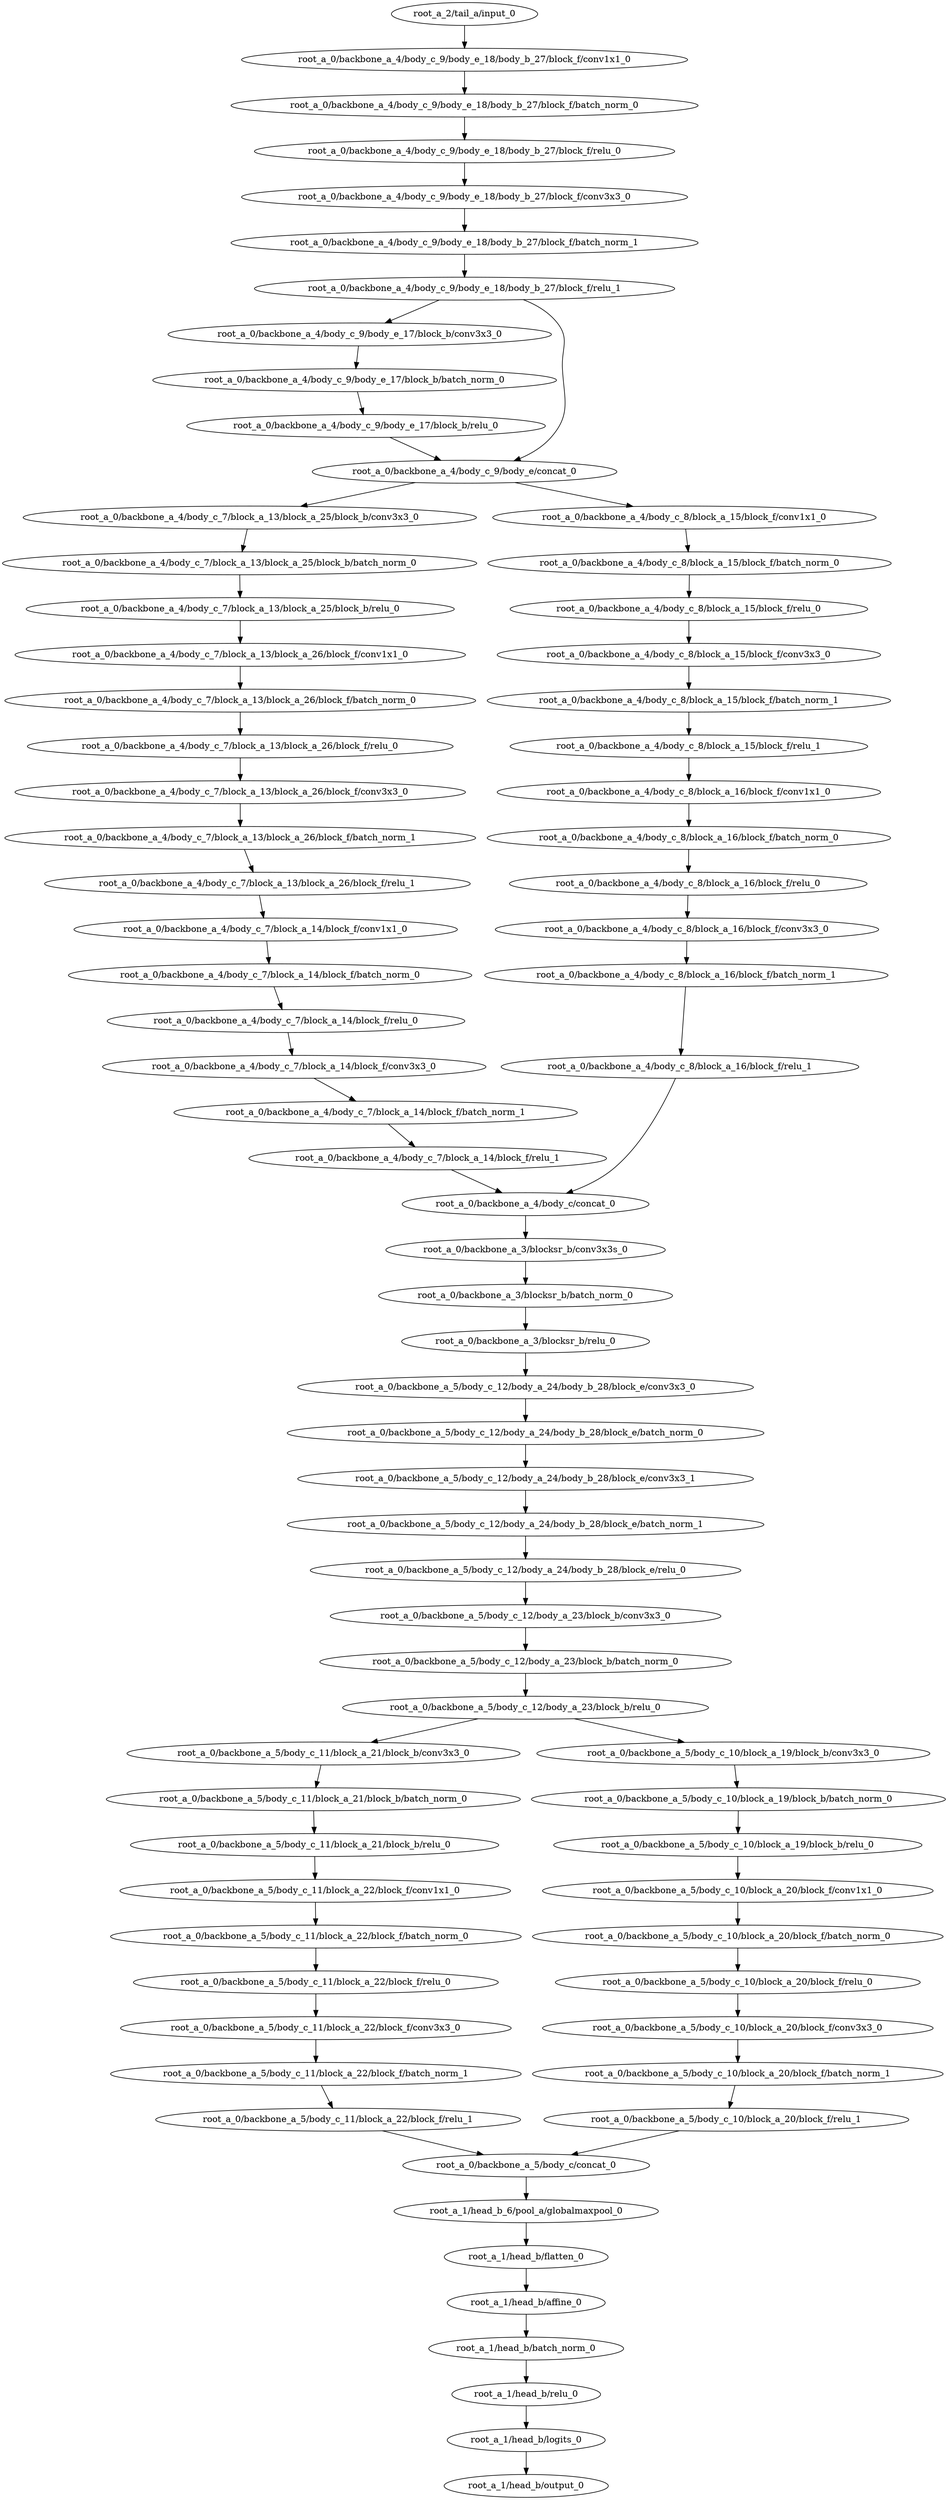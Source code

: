 digraph root_a {
	"root_a_2/tail_a/input_0"
	"root_a_0/backbone_a_4/body_c_9/body_e_18/body_b_27/block_f/conv1x1_0"
	"root_a_0/backbone_a_4/body_c_9/body_e_18/body_b_27/block_f/batch_norm_0"
	"root_a_0/backbone_a_4/body_c_9/body_e_18/body_b_27/block_f/relu_0"
	"root_a_0/backbone_a_4/body_c_9/body_e_18/body_b_27/block_f/conv3x3_0"
	"root_a_0/backbone_a_4/body_c_9/body_e_18/body_b_27/block_f/batch_norm_1"
	"root_a_0/backbone_a_4/body_c_9/body_e_18/body_b_27/block_f/relu_1"
	"root_a_0/backbone_a_4/body_c_9/body_e_17/block_b/conv3x3_0"
	"root_a_0/backbone_a_4/body_c_9/body_e_17/block_b/batch_norm_0"
	"root_a_0/backbone_a_4/body_c_9/body_e_17/block_b/relu_0"
	"root_a_0/backbone_a_4/body_c_9/body_e/concat_0"
	"root_a_0/backbone_a_4/body_c_7/block_a_13/block_a_25/block_b/conv3x3_0"
	"root_a_0/backbone_a_4/body_c_7/block_a_13/block_a_25/block_b/batch_norm_0"
	"root_a_0/backbone_a_4/body_c_7/block_a_13/block_a_25/block_b/relu_0"
	"root_a_0/backbone_a_4/body_c_7/block_a_13/block_a_26/block_f/conv1x1_0"
	"root_a_0/backbone_a_4/body_c_7/block_a_13/block_a_26/block_f/batch_norm_0"
	"root_a_0/backbone_a_4/body_c_7/block_a_13/block_a_26/block_f/relu_0"
	"root_a_0/backbone_a_4/body_c_7/block_a_13/block_a_26/block_f/conv3x3_0"
	"root_a_0/backbone_a_4/body_c_7/block_a_13/block_a_26/block_f/batch_norm_1"
	"root_a_0/backbone_a_4/body_c_7/block_a_13/block_a_26/block_f/relu_1"
	"root_a_0/backbone_a_4/body_c_7/block_a_14/block_f/conv1x1_0"
	"root_a_0/backbone_a_4/body_c_7/block_a_14/block_f/batch_norm_0"
	"root_a_0/backbone_a_4/body_c_7/block_a_14/block_f/relu_0"
	"root_a_0/backbone_a_4/body_c_7/block_a_14/block_f/conv3x3_0"
	"root_a_0/backbone_a_4/body_c_7/block_a_14/block_f/batch_norm_1"
	"root_a_0/backbone_a_4/body_c_7/block_a_14/block_f/relu_1"
	"root_a_0/backbone_a_4/body_c_8/block_a_15/block_f/conv1x1_0"
	"root_a_0/backbone_a_4/body_c_8/block_a_15/block_f/batch_norm_0"
	"root_a_0/backbone_a_4/body_c_8/block_a_15/block_f/relu_0"
	"root_a_0/backbone_a_4/body_c_8/block_a_15/block_f/conv3x3_0"
	"root_a_0/backbone_a_4/body_c_8/block_a_15/block_f/batch_norm_1"
	"root_a_0/backbone_a_4/body_c_8/block_a_15/block_f/relu_1"
	"root_a_0/backbone_a_4/body_c_8/block_a_16/block_f/conv1x1_0"
	"root_a_0/backbone_a_4/body_c_8/block_a_16/block_f/batch_norm_0"
	"root_a_0/backbone_a_4/body_c_8/block_a_16/block_f/relu_0"
	"root_a_0/backbone_a_4/body_c_8/block_a_16/block_f/conv3x3_0"
	"root_a_0/backbone_a_4/body_c_8/block_a_16/block_f/batch_norm_1"
	"root_a_0/backbone_a_4/body_c_8/block_a_16/block_f/relu_1"
	"root_a_0/backbone_a_4/body_c/concat_0"
	"root_a_0/backbone_a_3/blocksr_b/conv3x3s_0"
	"root_a_0/backbone_a_3/blocksr_b/batch_norm_0"
	"root_a_0/backbone_a_3/blocksr_b/relu_0"
	"root_a_0/backbone_a_5/body_c_12/body_a_24/body_b_28/block_e/conv3x3_0"
	"root_a_0/backbone_a_5/body_c_12/body_a_24/body_b_28/block_e/batch_norm_0"
	"root_a_0/backbone_a_5/body_c_12/body_a_24/body_b_28/block_e/conv3x3_1"
	"root_a_0/backbone_a_5/body_c_12/body_a_24/body_b_28/block_e/batch_norm_1"
	"root_a_0/backbone_a_5/body_c_12/body_a_24/body_b_28/block_e/relu_0"
	"root_a_0/backbone_a_5/body_c_12/body_a_23/block_b/conv3x3_0"
	"root_a_0/backbone_a_5/body_c_12/body_a_23/block_b/batch_norm_0"
	"root_a_0/backbone_a_5/body_c_12/body_a_23/block_b/relu_0"
	"root_a_0/backbone_a_5/body_c_11/block_a_21/block_b/conv3x3_0"
	"root_a_0/backbone_a_5/body_c_11/block_a_21/block_b/batch_norm_0"
	"root_a_0/backbone_a_5/body_c_11/block_a_21/block_b/relu_0"
	"root_a_0/backbone_a_5/body_c_11/block_a_22/block_f/conv1x1_0"
	"root_a_0/backbone_a_5/body_c_11/block_a_22/block_f/batch_norm_0"
	"root_a_0/backbone_a_5/body_c_11/block_a_22/block_f/relu_0"
	"root_a_0/backbone_a_5/body_c_11/block_a_22/block_f/conv3x3_0"
	"root_a_0/backbone_a_5/body_c_11/block_a_22/block_f/batch_norm_1"
	"root_a_0/backbone_a_5/body_c_11/block_a_22/block_f/relu_1"
	"root_a_0/backbone_a_5/body_c_10/block_a_19/block_b/conv3x3_0"
	"root_a_0/backbone_a_5/body_c_10/block_a_19/block_b/batch_norm_0"
	"root_a_0/backbone_a_5/body_c_10/block_a_19/block_b/relu_0"
	"root_a_0/backbone_a_5/body_c_10/block_a_20/block_f/conv1x1_0"
	"root_a_0/backbone_a_5/body_c_10/block_a_20/block_f/batch_norm_0"
	"root_a_0/backbone_a_5/body_c_10/block_a_20/block_f/relu_0"
	"root_a_0/backbone_a_5/body_c_10/block_a_20/block_f/conv3x3_0"
	"root_a_0/backbone_a_5/body_c_10/block_a_20/block_f/batch_norm_1"
	"root_a_0/backbone_a_5/body_c_10/block_a_20/block_f/relu_1"
	"root_a_0/backbone_a_5/body_c/concat_0"
	"root_a_1/head_b_6/pool_a/globalmaxpool_0"
	"root_a_1/head_b/flatten_0"
	"root_a_1/head_b/affine_0"
	"root_a_1/head_b/batch_norm_0"
	"root_a_1/head_b/relu_0"
	"root_a_1/head_b/logits_0"
	"root_a_1/head_b/output_0"

	"root_a_2/tail_a/input_0" -> "root_a_0/backbone_a_4/body_c_9/body_e_18/body_b_27/block_f/conv1x1_0"
	"root_a_0/backbone_a_4/body_c_9/body_e_18/body_b_27/block_f/conv1x1_0" -> "root_a_0/backbone_a_4/body_c_9/body_e_18/body_b_27/block_f/batch_norm_0"
	"root_a_0/backbone_a_4/body_c_9/body_e_18/body_b_27/block_f/batch_norm_0" -> "root_a_0/backbone_a_4/body_c_9/body_e_18/body_b_27/block_f/relu_0"
	"root_a_0/backbone_a_4/body_c_9/body_e_18/body_b_27/block_f/relu_0" -> "root_a_0/backbone_a_4/body_c_9/body_e_18/body_b_27/block_f/conv3x3_0"
	"root_a_0/backbone_a_4/body_c_9/body_e_18/body_b_27/block_f/conv3x3_0" -> "root_a_0/backbone_a_4/body_c_9/body_e_18/body_b_27/block_f/batch_norm_1"
	"root_a_0/backbone_a_4/body_c_9/body_e_18/body_b_27/block_f/batch_norm_1" -> "root_a_0/backbone_a_4/body_c_9/body_e_18/body_b_27/block_f/relu_1"
	"root_a_0/backbone_a_4/body_c_9/body_e_18/body_b_27/block_f/relu_1" -> "root_a_0/backbone_a_4/body_c_9/body_e_17/block_b/conv3x3_0"
	"root_a_0/backbone_a_4/body_c_9/body_e_17/block_b/conv3x3_0" -> "root_a_0/backbone_a_4/body_c_9/body_e_17/block_b/batch_norm_0"
	"root_a_0/backbone_a_4/body_c_9/body_e_17/block_b/batch_norm_0" -> "root_a_0/backbone_a_4/body_c_9/body_e_17/block_b/relu_0"
	"root_a_0/backbone_a_4/body_c_9/body_e_17/block_b/relu_0" -> "root_a_0/backbone_a_4/body_c_9/body_e/concat_0"
	"root_a_0/backbone_a_4/body_c_9/body_e_18/body_b_27/block_f/relu_1" -> "root_a_0/backbone_a_4/body_c_9/body_e/concat_0"
	"root_a_0/backbone_a_4/body_c_9/body_e/concat_0" -> "root_a_0/backbone_a_4/body_c_7/block_a_13/block_a_25/block_b/conv3x3_0"
	"root_a_0/backbone_a_4/body_c_7/block_a_13/block_a_25/block_b/conv3x3_0" -> "root_a_0/backbone_a_4/body_c_7/block_a_13/block_a_25/block_b/batch_norm_0"
	"root_a_0/backbone_a_4/body_c_7/block_a_13/block_a_25/block_b/batch_norm_0" -> "root_a_0/backbone_a_4/body_c_7/block_a_13/block_a_25/block_b/relu_0"
	"root_a_0/backbone_a_4/body_c_7/block_a_13/block_a_25/block_b/relu_0" -> "root_a_0/backbone_a_4/body_c_7/block_a_13/block_a_26/block_f/conv1x1_0"
	"root_a_0/backbone_a_4/body_c_7/block_a_13/block_a_26/block_f/conv1x1_0" -> "root_a_0/backbone_a_4/body_c_7/block_a_13/block_a_26/block_f/batch_norm_0"
	"root_a_0/backbone_a_4/body_c_7/block_a_13/block_a_26/block_f/batch_norm_0" -> "root_a_0/backbone_a_4/body_c_7/block_a_13/block_a_26/block_f/relu_0"
	"root_a_0/backbone_a_4/body_c_7/block_a_13/block_a_26/block_f/relu_0" -> "root_a_0/backbone_a_4/body_c_7/block_a_13/block_a_26/block_f/conv3x3_0"
	"root_a_0/backbone_a_4/body_c_7/block_a_13/block_a_26/block_f/conv3x3_0" -> "root_a_0/backbone_a_4/body_c_7/block_a_13/block_a_26/block_f/batch_norm_1"
	"root_a_0/backbone_a_4/body_c_7/block_a_13/block_a_26/block_f/batch_norm_1" -> "root_a_0/backbone_a_4/body_c_7/block_a_13/block_a_26/block_f/relu_1"
	"root_a_0/backbone_a_4/body_c_7/block_a_13/block_a_26/block_f/relu_1" -> "root_a_0/backbone_a_4/body_c_7/block_a_14/block_f/conv1x1_0"
	"root_a_0/backbone_a_4/body_c_7/block_a_14/block_f/conv1x1_0" -> "root_a_0/backbone_a_4/body_c_7/block_a_14/block_f/batch_norm_0"
	"root_a_0/backbone_a_4/body_c_7/block_a_14/block_f/batch_norm_0" -> "root_a_0/backbone_a_4/body_c_7/block_a_14/block_f/relu_0"
	"root_a_0/backbone_a_4/body_c_7/block_a_14/block_f/relu_0" -> "root_a_0/backbone_a_4/body_c_7/block_a_14/block_f/conv3x3_0"
	"root_a_0/backbone_a_4/body_c_7/block_a_14/block_f/conv3x3_0" -> "root_a_0/backbone_a_4/body_c_7/block_a_14/block_f/batch_norm_1"
	"root_a_0/backbone_a_4/body_c_7/block_a_14/block_f/batch_norm_1" -> "root_a_0/backbone_a_4/body_c_7/block_a_14/block_f/relu_1"
	"root_a_0/backbone_a_4/body_c_9/body_e/concat_0" -> "root_a_0/backbone_a_4/body_c_8/block_a_15/block_f/conv1x1_0"
	"root_a_0/backbone_a_4/body_c_8/block_a_15/block_f/conv1x1_0" -> "root_a_0/backbone_a_4/body_c_8/block_a_15/block_f/batch_norm_0"
	"root_a_0/backbone_a_4/body_c_8/block_a_15/block_f/batch_norm_0" -> "root_a_0/backbone_a_4/body_c_8/block_a_15/block_f/relu_0"
	"root_a_0/backbone_a_4/body_c_8/block_a_15/block_f/relu_0" -> "root_a_0/backbone_a_4/body_c_8/block_a_15/block_f/conv3x3_0"
	"root_a_0/backbone_a_4/body_c_8/block_a_15/block_f/conv3x3_0" -> "root_a_0/backbone_a_4/body_c_8/block_a_15/block_f/batch_norm_1"
	"root_a_0/backbone_a_4/body_c_8/block_a_15/block_f/batch_norm_1" -> "root_a_0/backbone_a_4/body_c_8/block_a_15/block_f/relu_1"
	"root_a_0/backbone_a_4/body_c_8/block_a_15/block_f/relu_1" -> "root_a_0/backbone_a_4/body_c_8/block_a_16/block_f/conv1x1_0"
	"root_a_0/backbone_a_4/body_c_8/block_a_16/block_f/conv1x1_0" -> "root_a_0/backbone_a_4/body_c_8/block_a_16/block_f/batch_norm_0"
	"root_a_0/backbone_a_4/body_c_8/block_a_16/block_f/batch_norm_0" -> "root_a_0/backbone_a_4/body_c_8/block_a_16/block_f/relu_0"
	"root_a_0/backbone_a_4/body_c_8/block_a_16/block_f/relu_0" -> "root_a_0/backbone_a_4/body_c_8/block_a_16/block_f/conv3x3_0"
	"root_a_0/backbone_a_4/body_c_8/block_a_16/block_f/conv3x3_0" -> "root_a_0/backbone_a_4/body_c_8/block_a_16/block_f/batch_norm_1"
	"root_a_0/backbone_a_4/body_c_8/block_a_16/block_f/batch_norm_1" -> "root_a_0/backbone_a_4/body_c_8/block_a_16/block_f/relu_1"
	"root_a_0/backbone_a_4/body_c_7/block_a_14/block_f/relu_1" -> "root_a_0/backbone_a_4/body_c/concat_0"
	"root_a_0/backbone_a_4/body_c_8/block_a_16/block_f/relu_1" -> "root_a_0/backbone_a_4/body_c/concat_0"
	"root_a_0/backbone_a_4/body_c/concat_0" -> "root_a_0/backbone_a_3/blocksr_b/conv3x3s_0"
	"root_a_0/backbone_a_3/blocksr_b/conv3x3s_0" -> "root_a_0/backbone_a_3/blocksr_b/batch_norm_0"
	"root_a_0/backbone_a_3/blocksr_b/batch_norm_0" -> "root_a_0/backbone_a_3/blocksr_b/relu_0"
	"root_a_0/backbone_a_3/blocksr_b/relu_0" -> "root_a_0/backbone_a_5/body_c_12/body_a_24/body_b_28/block_e/conv3x3_0"
	"root_a_0/backbone_a_5/body_c_12/body_a_24/body_b_28/block_e/conv3x3_0" -> "root_a_0/backbone_a_5/body_c_12/body_a_24/body_b_28/block_e/batch_norm_0"
	"root_a_0/backbone_a_5/body_c_12/body_a_24/body_b_28/block_e/batch_norm_0" -> "root_a_0/backbone_a_5/body_c_12/body_a_24/body_b_28/block_e/conv3x3_1"
	"root_a_0/backbone_a_5/body_c_12/body_a_24/body_b_28/block_e/conv3x3_1" -> "root_a_0/backbone_a_5/body_c_12/body_a_24/body_b_28/block_e/batch_norm_1"
	"root_a_0/backbone_a_5/body_c_12/body_a_24/body_b_28/block_e/batch_norm_1" -> "root_a_0/backbone_a_5/body_c_12/body_a_24/body_b_28/block_e/relu_0"
	"root_a_0/backbone_a_5/body_c_12/body_a_24/body_b_28/block_e/relu_0" -> "root_a_0/backbone_a_5/body_c_12/body_a_23/block_b/conv3x3_0"
	"root_a_0/backbone_a_5/body_c_12/body_a_23/block_b/conv3x3_0" -> "root_a_0/backbone_a_5/body_c_12/body_a_23/block_b/batch_norm_0"
	"root_a_0/backbone_a_5/body_c_12/body_a_23/block_b/batch_norm_0" -> "root_a_0/backbone_a_5/body_c_12/body_a_23/block_b/relu_0"
	"root_a_0/backbone_a_5/body_c_12/body_a_23/block_b/relu_0" -> "root_a_0/backbone_a_5/body_c_11/block_a_21/block_b/conv3x3_0"
	"root_a_0/backbone_a_5/body_c_11/block_a_21/block_b/conv3x3_0" -> "root_a_0/backbone_a_5/body_c_11/block_a_21/block_b/batch_norm_0"
	"root_a_0/backbone_a_5/body_c_11/block_a_21/block_b/batch_norm_0" -> "root_a_0/backbone_a_5/body_c_11/block_a_21/block_b/relu_0"
	"root_a_0/backbone_a_5/body_c_11/block_a_21/block_b/relu_0" -> "root_a_0/backbone_a_5/body_c_11/block_a_22/block_f/conv1x1_0"
	"root_a_0/backbone_a_5/body_c_11/block_a_22/block_f/conv1x1_0" -> "root_a_0/backbone_a_5/body_c_11/block_a_22/block_f/batch_norm_0"
	"root_a_0/backbone_a_5/body_c_11/block_a_22/block_f/batch_norm_0" -> "root_a_0/backbone_a_5/body_c_11/block_a_22/block_f/relu_0"
	"root_a_0/backbone_a_5/body_c_11/block_a_22/block_f/relu_0" -> "root_a_0/backbone_a_5/body_c_11/block_a_22/block_f/conv3x3_0"
	"root_a_0/backbone_a_5/body_c_11/block_a_22/block_f/conv3x3_0" -> "root_a_0/backbone_a_5/body_c_11/block_a_22/block_f/batch_norm_1"
	"root_a_0/backbone_a_5/body_c_11/block_a_22/block_f/batch_norm_1" -> "root_a_0/backbone_a_5/body_c_11/block_a_22/block_f/relu_1"
	"root_a_0/backbone_a_5/body_c_12/body_a_23/block_b/relu_0" -> "root_a_0/backbone_a_5/body_c_10/block_a_19/block_b/conv3x3_0"
	"root_a_0/backbone_a_5/body_c_10/block_a_19/block_b/conv3x3_0" -> "root_a_0/backbone_a_5/body_c_10/block_a_19/block_b/batch_norm_0"
	"root_a_0/backbone_a_5/body_c_10/block_a_19/block_b/batch_norm_0" -> "root_a_0/backbone_a_5/body_c_10/block_a_19/block_b/relu_0"
	"root_a_0/backbone_a_5/body_c_10/block_a_19/block_b/relu_0" -> "root_a_0/backbone_a_5/body_c_10/block_a_20/block_f/conv1x1_0"
	"root_a_0/backbone_a_5/body_c_10/block_a_20/block_f/conv1x1_0" -> "root_a_0/backbone_a_5/body_c_10/block_a_20/block_f/batch_norm_0"
	"root_a_0/backbone_a_5/body_c_10/block_a_20/block_f/batch_norm_0" -> "root_a_0/backbone_a_5/body_c_10/block_a_20/block_f/relu_0"
	"root_a_0/backbone_a_5/body_c_10/block_a_20/block_f/relu_0" -> "root_a_0/backbone_a_5/body_c_10/block_a_20/block_f/conv3x3_0"
	"root_a_0/backbone_a_5/body_c_10/block_a_20/block_f/conv3x3_0" -> "root_a_0/backbone_a_5/body_c_10/block_a_20/block_f/batch_norm_1"
	"root_a_0/backbone_a_5/body_c_10/block_a_20/block_f/batch_norm_1" -> "root_a_0/backbone_a_5/body_c_10/block_a_20/block_f/relu_1"
	"root_a_0/backbone_a_5/body_c_11/block_a_22/block_f/relu_1" -> "root_a_0/backbone_a_5/body_c/concat_0"
	"root_a_0/backbone_a_5/body_c_10/block_a_20/block_f/relu_1" -> "root_a_0/backbone_a_5/body_c/concat_0"
	"root_a_0/backbone_a_5/body_c/concat_0" -> "root_a_1/head_b_6/pool_a/globalmaxpool_0"
	"root_a_1/head_b_6/pool_a/globalmaxpool_0" -> "root_a_1/head_b/flatten_0"
	"root_a_1/head_b/flatten_0" -> "root_a_1/head_b/affine_0"
	"root_a_1/head_b/affine_0" -> "root_a_1/head_b/batch_norm_0"
	"root_a_1/head_b/batch_norm_0" -> "root_a_1/head_b/relu_0"
	"root_a_1/head_b/relu_0" -> "root_a_1/head_b/logits_0"
	"root_a_1/head_b/logits_0" -> "root_a_1/head_b/output_0"

}